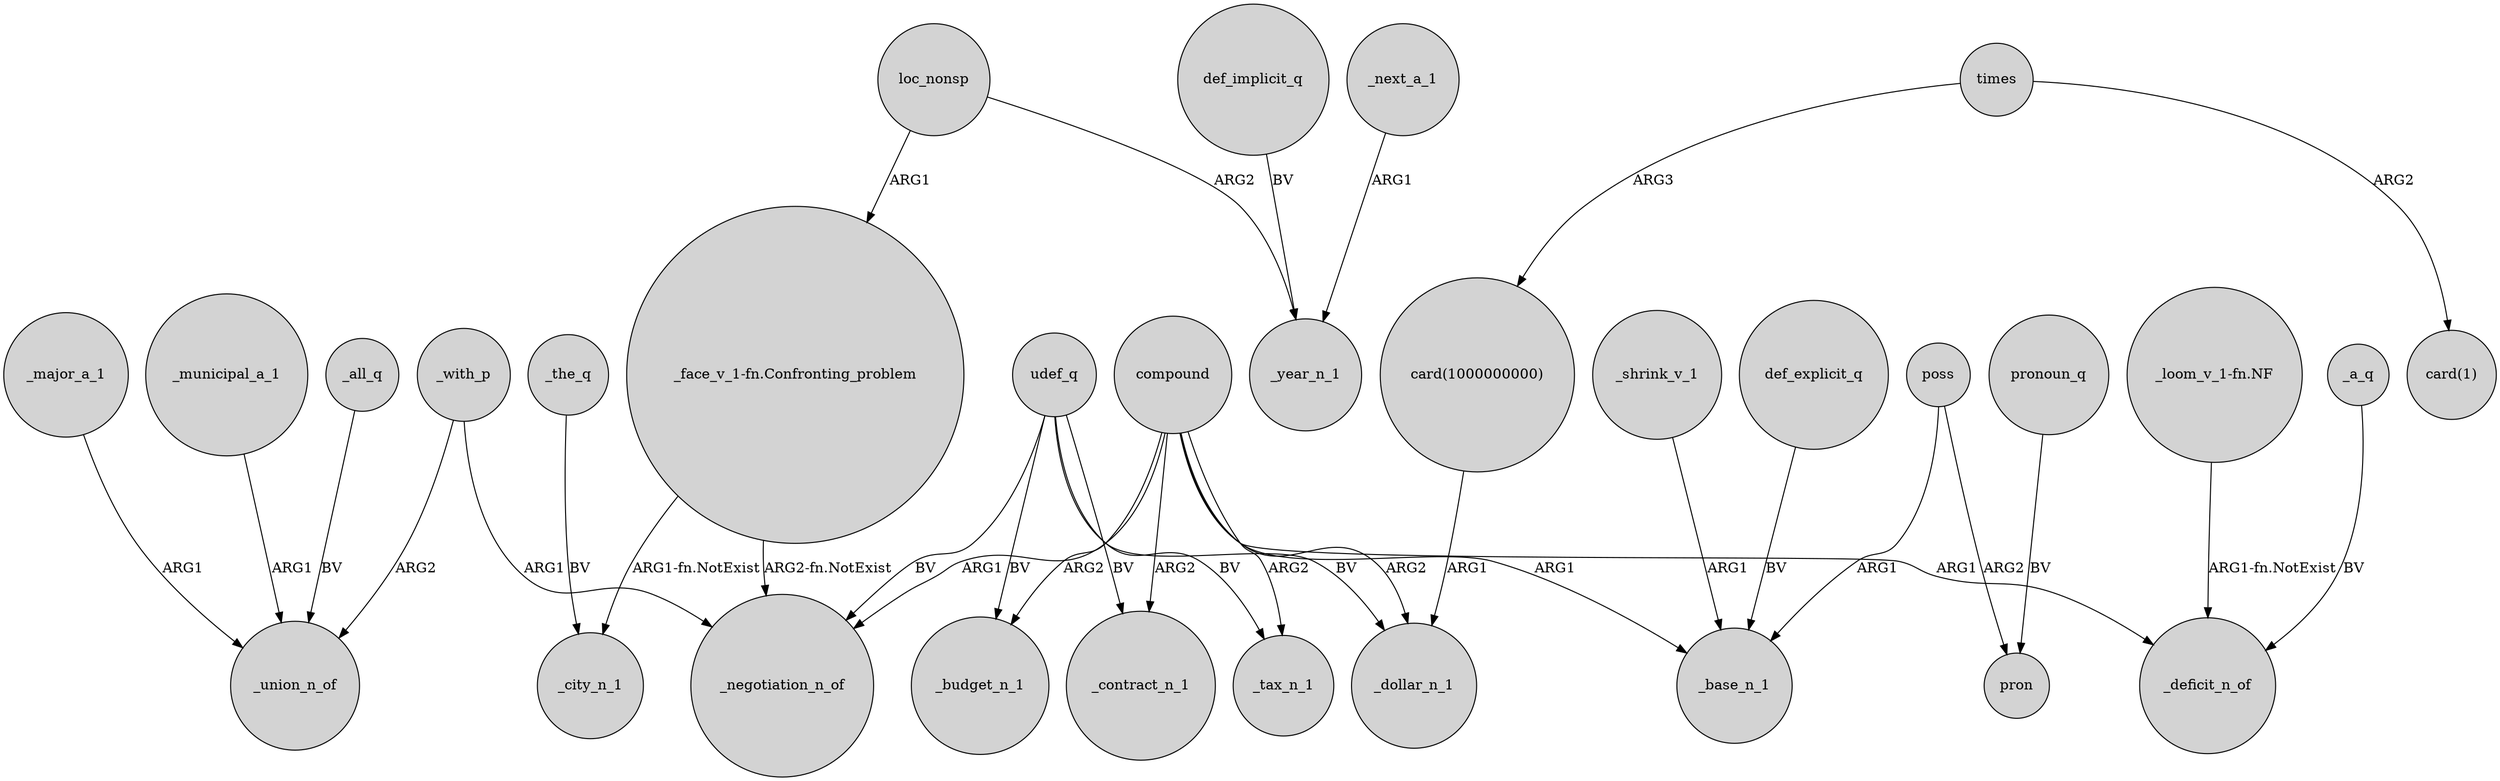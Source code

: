 digraph {
	node [shape=circle style=filled]
	udef_q -> _negotiation_n_of [label=BV]
	poss -> _base_n_1 [label=ARG1]
	_with_p -> _negotiation_n_of [label=ARG1]
	poss -> pron [label=ARG2]
	def_implicit_q -> _year_n_1 [label=BV]
	_shrink_v_1 -> _base_n_1 [label=ARG1]
	def_explicit_q -> _base_n_1 [label=BV]
	"_face_v_1-fn.Confronting_problem" -> _city_n_1 [label="ARG1-fn.NotExist"]
	compound -> _budget_n_1 [label=ARG2]
	_all_q -> _union_n_of [label=BV]
	times -> "card(1000000000)" [label=ARG3]
	"_loom_v_1-fn.NF" -> _deficit_n_of [label="ARG1-fn.NotExist"]
	compound -> _contract_n_1 [label=ARG2]
	udef_q -> _tax_n_1 [label=BV]
	pronoun_q -> pron [label=BV]
	_major_a_1 -> _union_n_of [label=ARG1]
	loc_nonsp -> "_face_v_1-fn.Confronting_problem" [label=ARG1]
	_a_q -> _deficit_n_of [label=BV]
	times -> "card(1)" [label=ARG2]
	compound -> _negotiation_n_of [label=ARG1]
	_next_a_1 -> _year_n_1 [label=ARG1]
	_municipal_a_1 -> _union_n_of [label=ARG1]
	compound -> _deficit_n_of [label=ARG1]
	loc_nonsp -> _year_n_1 [label=ARG2]
	udef_q -> _budget_n_1 [label=BV]
	_the_q -> _city_n_1 [label=BV]
	_with_p -> _union_n_of [label=ARG2]
	"_face_v_1-fn.Confronting_problem" -> _negotiation_n_of [label="ARG2-fn.NotExist"]
	compound -> _tax_n_1 [label=ARG2]
	"card(1000000000)" -> _dollar_n_1 [label=ARG1]
	compound -> _dollar_n_1 [label=ARG2]
	udef_q -> _contract_n_1 [label=BV]
	compound -> _base_n_1 [label=ARG1]
	udef_q -> _dollar_n_1 [label=BV]
}
